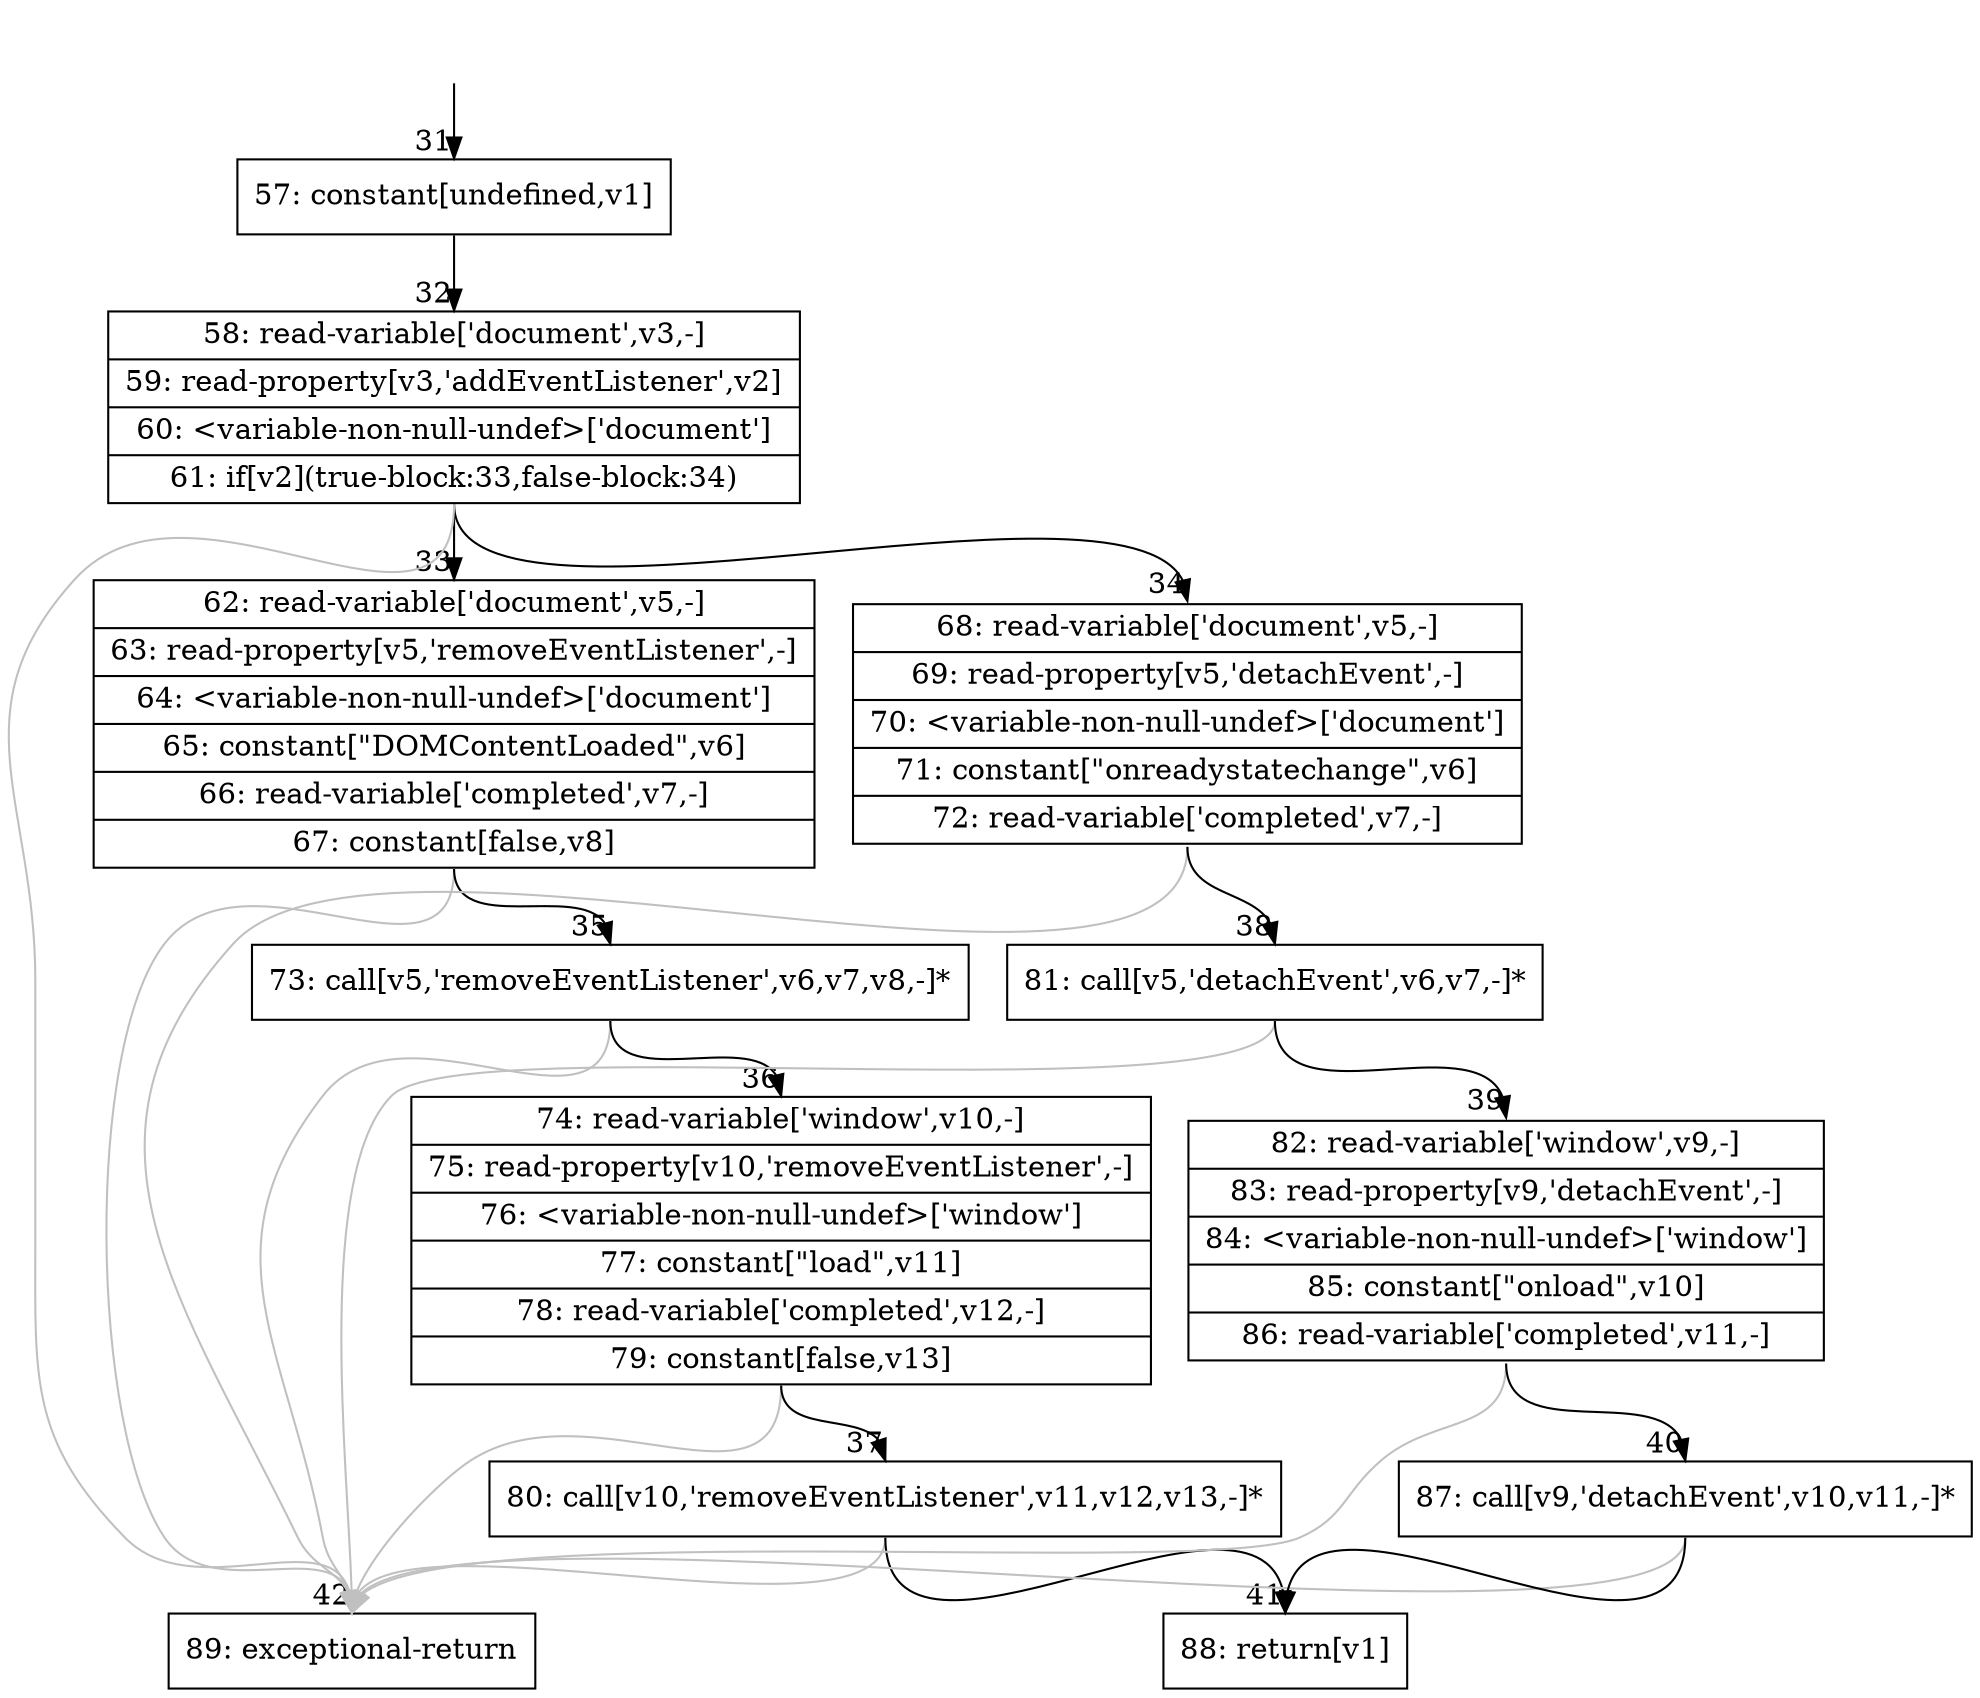 digraph {
rankdir="TD"
BB_entry6[shape=none,label=""];
BB_entry6 -> BB31 [tailport=s, headport=n, headlabel="    31"]
BB31 [shape=record label="{57: constant[undefined,v1]}" ] 
BB31 -> BB32 [tailport=s, headport=n, headlabel="      32"]
BB32 [shape=record label="{58: read-variable['document',v3,-]|59: read-property[v3,'addEventListener',v2]|60: \<variable-non-null-undef\>['document']|61: if[v2](true-block:33,false-block:34)}" ] 
BB32 -> BB33 [tailport=s, headport=n, headlabel="      33"]
BB32 -> BB34 [tailport=s, headport=n, headlabel="      34"]
BB32 -> BB42 [tailport=s, headport=n, color=gray, headlabel="      42"]
BB33 [shape=record label="{62: read-variable['document',v5,-]|63: read-property[v5,'removeEventListener',-]|64: \<variable-non-null-undef\>['document']|65: constant[\"DOMContentLoaded\",v6]|66: read-variable['completed',v7,-]|67: constant[false,v8]}" ] 
BB33 -> BB35 [tailport=s, headport=n, headlabel="      35"]
BB33 -> BB42 [tailport=s, headport=n, color=gray]
BB34 [shape=record label="{68: read-variable['document',v5,-]|69: read-property[v5,'detachEvent',-]|70: \<variable-non-null-undef\>['document']|71: constant[\"onreadystatechange\",v6]|72: read-variable['completed',v7,-]}" ] 
BB34 -> BB38 [tailport=s, headport=n, headlabel="      38"]
BB34 -> BB42 [tailport=s, headport=n, color=gray]
BB35 [shape=record label="{73: call[v5,'removeEventListener',v6,v7,v8,-]*}" ] 
BB35 -> BB36 [tailport=s, headport=n, headlabel="      36"]
BB35 -> BB42 [tailport=s, headport=n, color=gray]
BB36 [shape=record label="{74: read-variable['window',v10,-]|75: read-property[v10,'removeEventListener',-]|76: \<variable-non-null-undef\>['window']|77: constant[\"load\",v11]|78: read-variable['completed',v12,-]|79: constant[false,v13]}" ] 
BB36 -> BB37 [tailport=s, headport=n, headlabel="      37"]
BB36 -> BB42 [tailport=s, headport=n, color=gray]
BB37 [shape=record label="{80: call[v10,'removeEventListener',v11,v12,v13,-]*}" ] 
BB37 -> BB41 [tailport=s, headport=n, headlabel="      41"]
BB37 -> BB42 [tailport=s, headport=n, color=gray]
BB38 [shape=record label="{81: call[v5,'detachEvent',v6,v7,-]*}" ] 
BB38 -> BB39 [tailport=s, headport=n, headlabel="      39"]
BB38 -> BB42 [tailport=s, headport=n, color=gray]
BB39 [shape=record label="{82: read-variable['window',v9,-]|83: read-property[v9,'detachEvent',-]|84: \<variable-non-null-undef\>['window']|85: constant[\"onload\",v10]|86: read-variable['completed',v11,-]}" ] 
BB39 -> BB40 [tailport=s, headport=n, headlabel="      40"]
BB39 -> BB42 [tailport=s, headport=n, color=gray]
BB40 [shape=record label="{87: call[v9,'detachEvent',v10,v11,-]*}" ] 
BB40 -> BB41 [tailport=s, headport=n]
BB40 -> BB42 [tailport=s, headport=n, color=gray]
BB41 [shape=record label="{88: return[v1]}" ] 
BB42 [shape=record label="{89: exceptional-return}" ] 
}

